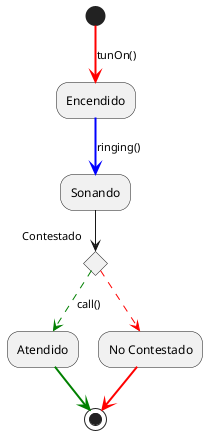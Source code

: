 @startuml EstadoTelefono
(*)-[#red,bold]-> [tunOn()] Encendido
-[#blue,bold]-> [ringing()] Sonando
If "Contestado" then
	-[#green,dashed]-> [call()] Atendido
	-[#green,bold]-> (*)
else
-[#red,dashed]->No Contestado 
Endif
-[#red,bold]-> (*)
@enduml
